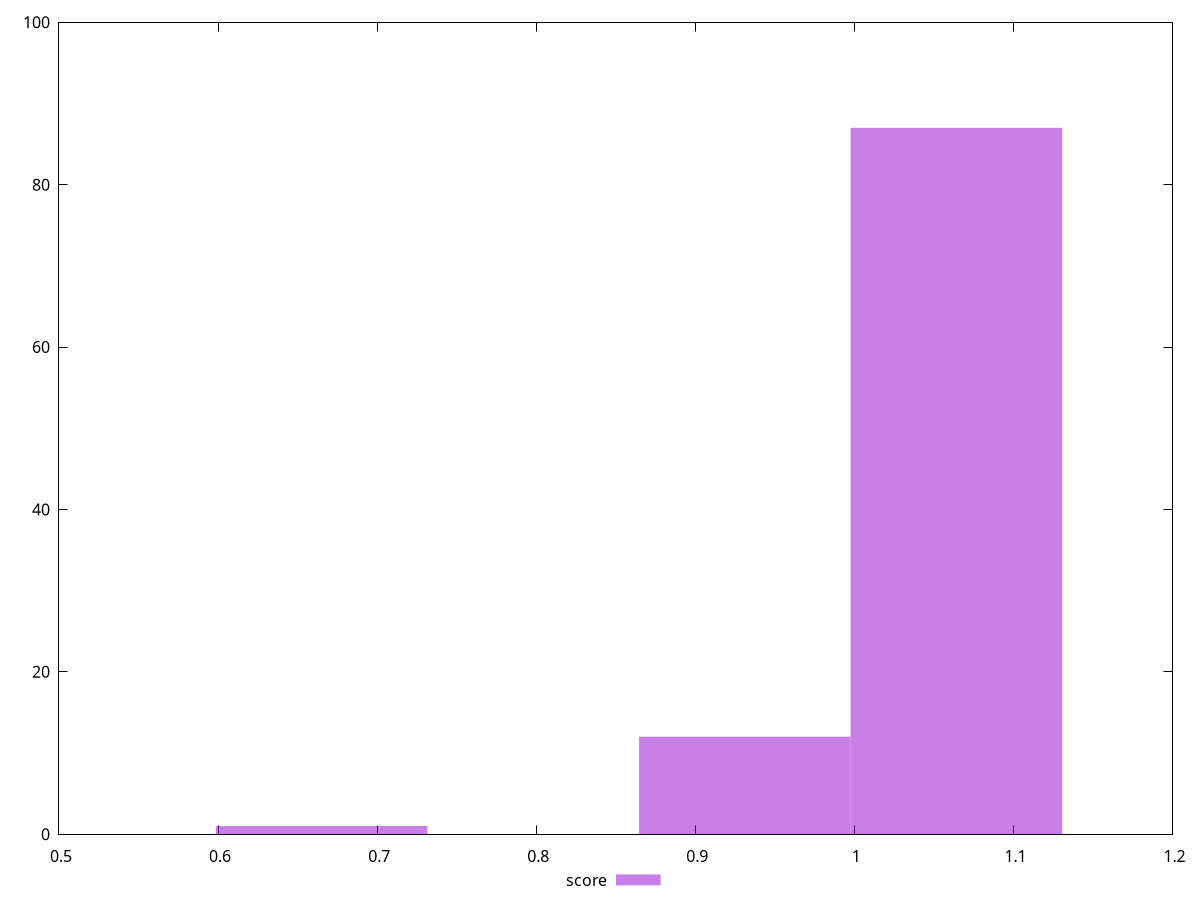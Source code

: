reset
set terminal svg size 640, 490 enhanced background rgb 'white'
set output "reprap/unminified-css/samples/pages+cached/score/histogram.svg"

$score <<EOF
0.6651028454092732 1
0.9311439835729824 12
1.0641645526548371 87
EOF

set key outside below
set boxwidth 0.13302056908185464
set yrange [0:100]
set style fill transparent solid 0.5 noborder

plot \
  $score title "score" with boxes, \


reset